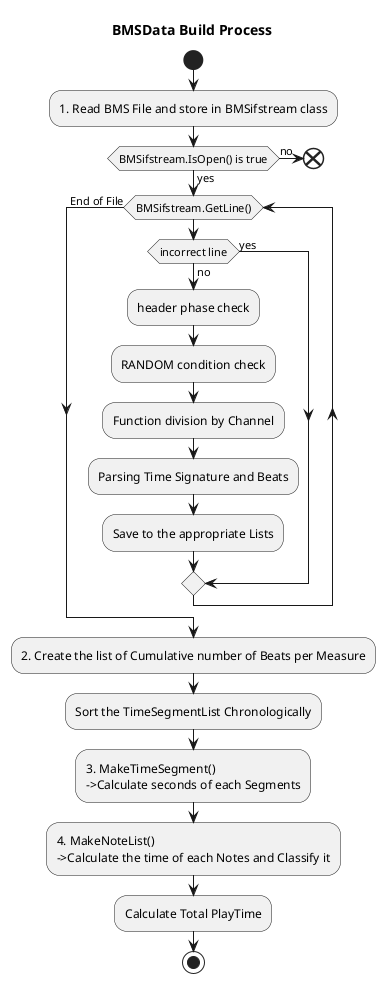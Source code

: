 @startuml build_activity
title BMSData Build Process
start
:1. Read BMS File and store in BMSifstream class;
if(BMSifstream.IsOpen() is true) then (no)
end
else (yes)
while (BMSifstream.GetLine())
    if(incorrect line) then (yes)
    else (no)
    :header phase check;
    :RANDOM condition check;
    :Function division by Channel;
    :Parsing Time Signature and Beats;
    :Save to the appropriate Lists;
    endif
endwhile (End of File)
:2. Create the list of Cumulative number of Beats per Measure;
:Sort the TimeSegmentList Chronologically;
:3. MakeTimeSegment()\n->Calculate seconds of each Segments;
:4. MakeNoteList()\n->Calculate the time of each Notes and Classify it;
:Calculate Total PlayTime;
stop
endif
@enduml